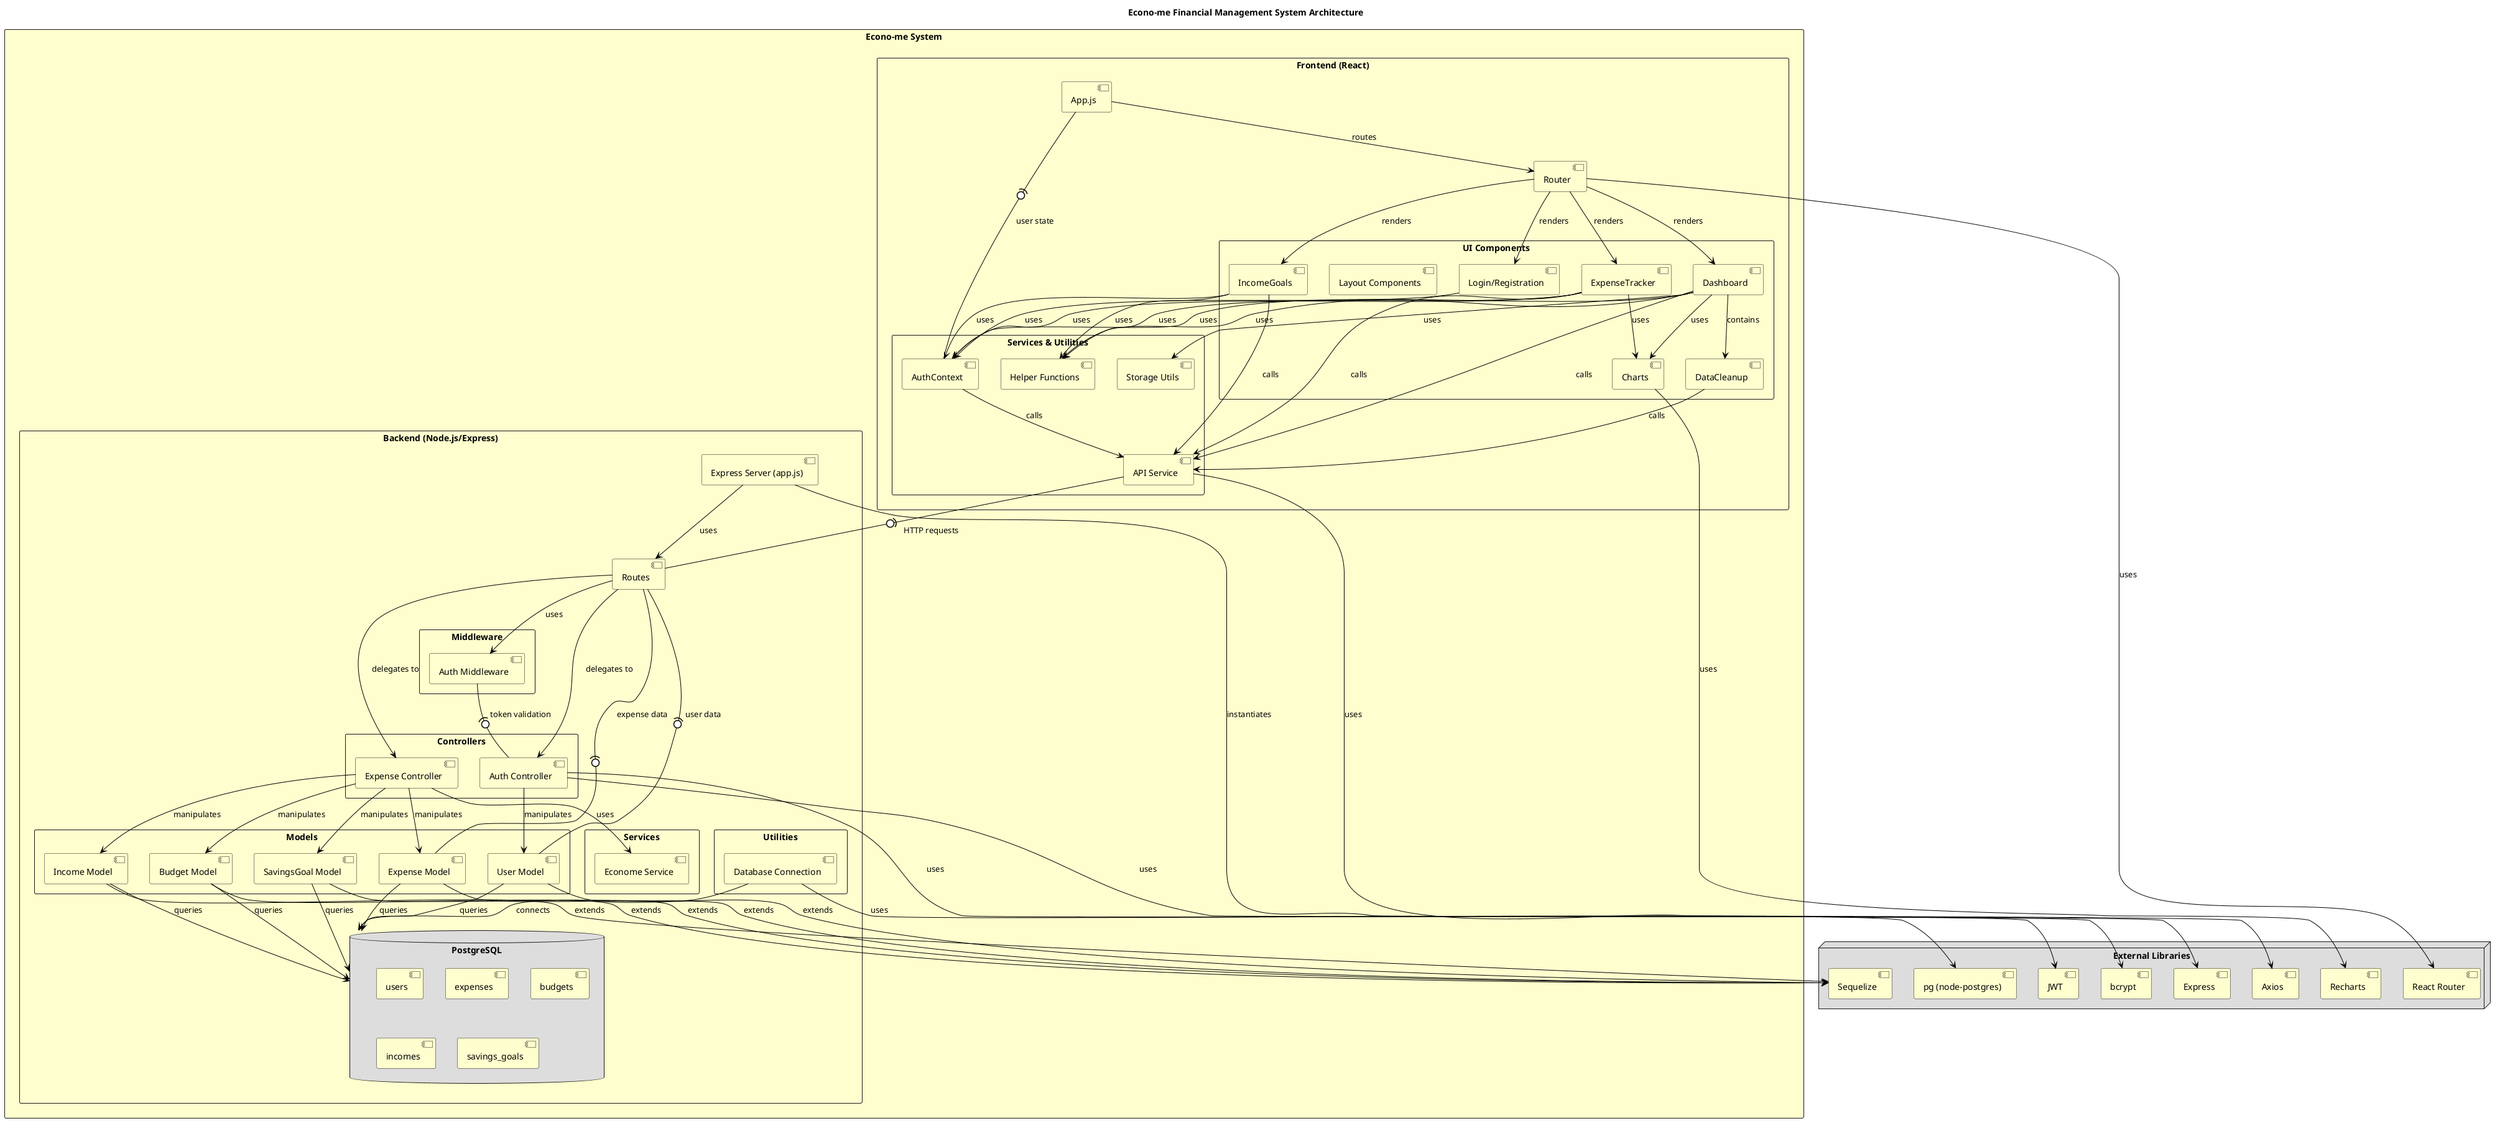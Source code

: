 @startuml Econo-me System Architecture

' Define styles to make the diagram more readable
skinparam handwritten false
skinparam monochrome false
skinparam componentStyle uml2
skinparam packageStyle rectangle
skinparam backgroundColor white
skinparam arrowColor black
skinparam componentBackgroundColor #FEFECE
skinparam packageBackgroundColor #FEFECE
skinparam databaseBackgroundColor #DDDDDD
skinparam interfaceBackgroundColor #DDDDDD
skinparam nodeBackgroundColor #DDDDDD

' Define the major components of the system
title Econo-me Financial Management System Architecture

' System boundary
package "Econo-me System" {
  ' Frontend package
  package "Frontend (React)" {
    component "App.js" as AppJS
    component "Router" as Router
    
    ' Main UI Components
    package "UI Components" {
      component "Dashboard" as DashboardComp
      component "ExpenseTracker" as ExpenseTrackerComp
      component "IncomeGoals" as IncomeGoalsComp
      component "Layout Components" as LayoutComps
      component "Login/Registration" as AuthComps
      component "Charts" as ChartsComp
      component "DataCleanup" as CleanupComp
    }
    
    ' Frontend services
    package "Services & Utilities" {
      component "AuthContext" as AuthCtx
      component "API Service" as APIService
      component "Storage Utils" as StorageUtils
      component "Helper Functions" as HelperFuncs
    }
  }
  
  ' Backend package
  package "Backend (Node.js/Express)" {
    ' Server components
    component "Express Server (app.js)" as ExpressApp
    component "Routes" as Routes
    
    ' Controllers
    package "Controllers" {
      component "Auth Controller" as AuthController
      component "Expense Controller" as ExpenseController
    }
    
    ' Middleware
    package "Middleware" {
      component "Auth Middleware" as AuthMiddleware
    }
    
    ' Services
    package "Services" {
      component "Econome Service" as EconomeService
    }
    
    ' Models
    package "Models" {
      component "User Model" as UserModel
      component "Expense Model" as ExpenseModel
      component "Budget Model" as BudgetModel
      component "Income Model" as IncomeModel
      component "SavingsGoal Model" as SavingsModel
    }
    
    ' Database
    database "PostgreSQL" as DB {
      [users]
      [expenses]
      [budgets]
      [incomes]
      [savings_goals]
    }
    
    ' Utilities
    package "Utilities" {
      component "Database Connection" as DBConn
    }
  }
}

' Define External Dependencies
node "External Libraries" {
  [React Router]
  [Axios]
  [Recharts]
  [JWT]
  [bcrypt]
  [Sequelize]
  [Express]
  [pg (node-postgres)]
}

' Define the relationships between components

' Frontend relationships
AppJS --> Router : routes
Router --> DashboardComp : renders
Router --> ExpenseTrackerComp : renders
Router --> IncomeGoalsComp : renders
Router --> AuthComps : renders

DashboardComp --> ChartsComp : uses
ExpenseTrackerComp --> ChartsComp : uses
DashboardComp --> CleanupComp : contains

AuthComps --> AuthCtx : uses
DashboardComp --> AuthCtx : uses
ExpenseTrackerComp --> AuthCtx : uses
IncomeGoalsComp --> AuthCtx : uses

AuthCtx --> APIService : calls
DashboardComp --> APIService : calls
ExpenseTrackerComp --> APIService : calls
IncomeGoalsComp --> APIService : calls
CleanupComp --> APIService : calls

DashboardComp --> StorageUtils : uses
DashboardComp --> HelperFuncs : uses
ExpenseTrackerComp --> HelperFuncs : uses
IncomeGoalsComp --> HelperFuncs : uses

' Backend relationships
ExpressApp --> Routes : uses
Routes --> AuthController : delegates to
Routes --> ExpenseController : delegates to

AuthController --> UserModel : manipulates
ExpenseController --> ExpenseModel : manipulates
ExpenseController --> BudgetModel : manipulates
ExpenseController --> IncomeModel : manipulates
ExpenseController --> SavingsModel : manipulates
ExpenseController --> EconomeService : uses

Routes --> AuthMiddleware : uses

UserModel --> DB : queries
ExpenseModel --> DB : queries
BudgetModel --> DB : queries
IncomeModel --> DB : queries
SavingsModel --> DB : queries

DBConn --> DB : connects

' External dependencies relationships
AuthController --> [JWT] : uses
AuthController --> [bcrypt] : uses
UserModel --> [Sequelize] : extends
ExpenseModel --> [Sequelize] : extends
BudgetModel --> [Sequelize] : extends
IncomeModel --> [Sequelize] : extends
SavingsModel --> [Sequelize] : extends
ExpressApp --> [Express] : instantiates
DBConn --> [pg (node-postgres)] : uses
APIService --> [Axios] : uses
Router --> [React Router] : uses
ChartsComp --> [Recharts] : uses

' Data flows
AppJS -(0- AuthCtx : user state
APIService -(0- Routes : HTTP requests
Routes -(0- UserModel : user data
Routes -(0- ExpenseModel : expense data
AuthMiddleware -(0- AuthController : token validation

@enduml